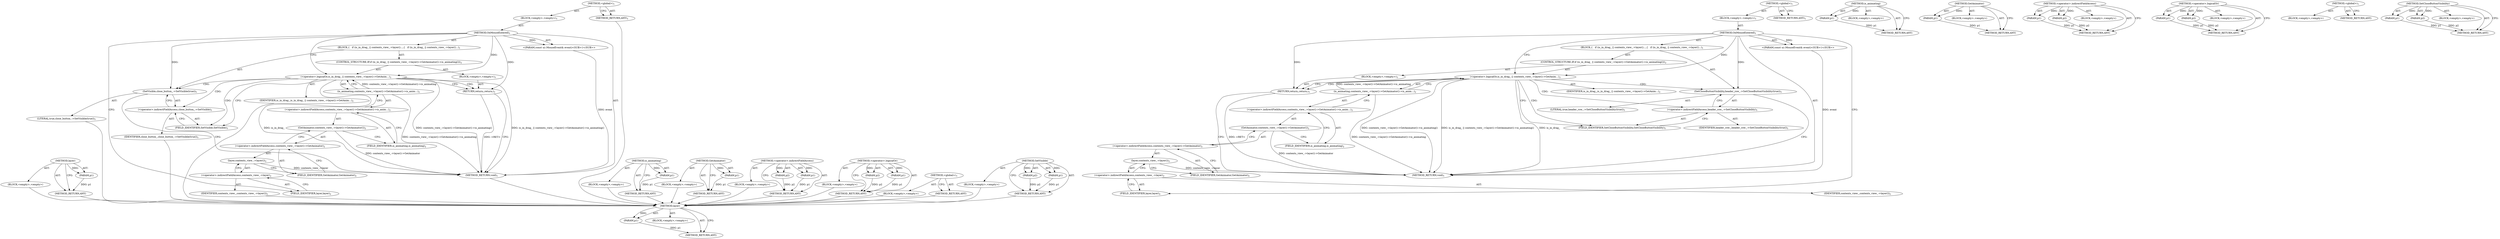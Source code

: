 digraph "SetCloseButtonVisibility" {
vulnerable_68 [label=<(METHOD,layer)>];
vulnerable_69 [label=<(PARAM,p1)>];
vulnerable_70 [label=<(BLOCK,&lt;empty&gt;,&lt;empty&gt;)>];
vulnerable_71 [label=<(METHOD_RETURN,ANY)>];
vulnerable_6 [label=<(METHOD,&lt;global&gt;)<SUB>1</SUB>>];
vulnerable_7 [label=<(BLOCK,&lt;empty&gt;,&lt;empty&gt;)<SUB>1</SUB>>];
vulnerable_8 [label=<(METHOD,OnMouseEntered)<SUB>1</SUB>>];
vulnerable_9 [label="<(PARAM,const ui::MouseEvent&amp; event)<SUB>1</SUB>>"];
vulnerable_10 [label=<(BLOCK,{
   if (is_in_drag_ || contents_view_-&gt;layer()...,{
   if (is_in_drag_ || contents_view_-&gt;layer()...)<SUB>1</SUB>>];
vulnerable_11 [label=<(CONTROL_STRUCTURE,IF,if (is_in_drag_ || contents_view_-&gt;layer()-&gt;GetAnimator()-&gt;is_animating()))<SUB>2</SUB>>];
vulnerable_12 [label=<(&lt;operator&gt;.logicalOr,is_in_drag_ || contents_view_-&gt;layer()-&gt;GetAnim...)<SUB>2</SUB>>];
vulnerable_13 [label=<(IDENTIFIER,is_in_drag_,is_in_drag_ || contents_view_-&gt;layer()-&gt;GetAnim...)<SUB>2</SUB>>];
vulnerable_14 [label=<(is_animating,contents_view_-&gt;layer()-&gt;GetAnimator()-&gt;is_anim...)<SUB>2</SUB>>];
vulnerable_15 [label=<(&lt;operator&gt;.indirectFieldAccess,contents_view_-&gt;layer()-&gt;GetAnimator()-&gt;is_anim...)<SUB>2</SUB>>];
vulnerable_16 [label=<(GetAnimator,contents_view_-&gt;layer()-&gt;GetAnimator())<SUB>2</SUB>>];
vulnerable_17 [label=<(&lt;operator&gt;.indirectFieldAccess,contents_view_-&gt;layer()-&gt;GetAnimator)<SUB>2</SUB>>];
vulnerable_18 [label=<(layer,contents_view_-&gt;layer())<SUB>2</SUB>>];
vulnerable_19 [label=<(&lt;operator&gt;.indirectFieldAccess,contents_view_-&gt;layer)<SUB>2</SUB>>];
vulnerable_20 [label=<(IDENTIFIER,contents_view_,contents_view_-&gt;layer())<SUB>2</SUB>>];
vulnerable_21 [label=<(FIELD_IDENTIFIER,layer,layer)<SUB>2</SUB>>];
vulnerable_22 [label=<(FIELD_IDENTIFIER,GetAnimator,GetAnimator)<SUB>2</SUB>>];
vulnerable_23 [label=<(FIELD_IDENTIFIER,is_animating,is_animating)<SUB>2</SUB>>];
vulnerable_24 [label=<(BLOCK,&lt;empty&gt;,&lt;empty&gt;)<SUB>3</SUB>>];
vulnerable_25 [label=<(RETURN,return;,return;)<SUB>3</SUB>>];
vulnerable_26 [label=<(SetVisible,close_button_-&gt;SetVisible(true))<SUB>5</SUB>>];
vulnerable_27 [label=<(&lt;operator&gt;.indirectFieldAccess,close_button_-&gt;SetVisible)<SUB>5</SUB>>];
vulnerable_28 [label=<(IDENTIFIER,close_button_,close_button_-&gt;SetVisible(true))<SUB>5</SUB>>];
vulnerable_29 [label=<(FIELD_IDENTIFIER,SetVisible,SetVisible)<SUB>5</SUB>>];
vulnerable_30 [label=<(LITERAL,true,close_button_-&gt;SetVisible(true))<SUB>5</SUB>>];
vulnerable_31 [label=<(METHOD_RETURN,void)<SUB>1</SUB>>];
vulnerable_33 [label=<(METHOD_RETURN,ANY)<SUB>1</SUB>>];
vulnerable_55 [label=<(METHOD,is_animating)>];
vulnerable_56 [label=<(PARAM,p1)>];
vulnerable_57 [label=<(BLOCK,&lt;empty&gt;,&lt;empty&gt;)>];
vulnerable_58 [label=<(METHOD_RETURN,ANY)>];
vulnerable_64 [label=<(METHOD,GetAnimator)>];
vulnerable_65 [label=<(PARAM,p1)>];
vulnerable_66 [label=<(BLOCK,&lt;empty&gt;,&lt;empty&gt;)>];
vulnerable_67 [label=<(METHOD_RETURN,ANY)>];
vulnerable_59 [label=<(METHOD,&lt;operator&gt;.indirectFieldAccess)>];
vulnerable_60 [label=<(PARAM,p1)>];
vulnerable_61 [label=<(PARAM,p2)>];
vulnerable_62 [label=<(BLOCK,&lt;empty&gt;,&lt;empty&gt;)>];
vulnerable_63 [label=<(METHOD_RETURN,ANY)>];
vulnerable_50 [label=<(METHOD,&lt;operator&gt;.logicalOr)>];
vulnerable_51 [label=<(PARAM,p1)>];
vulnerable_52 [label=<(PARAM,p2)>];
vulnerable_53 [label=<(BLOCK,&lt;empty&gt;,&lt;empty&gt;)>];
vulnerable_54 [label=<(METHOD_RETURN,ANY)>];
vulnerable_44 [label=<(METHOD,&lt;global&gt;)<SUB>1</SUB>>];
vulnerable_45 [label=<(BLOCK,&lt;empty&gt;,&lt;empty&gt;)>];
vulnerable_46 [label=<(METHOD_RETURN,ANY)>];
vulnerable_72 [label=<(METHOD,SetVisible)>];
vulnerable_73 [label=<(PARAM,p1)>];
vulnerable_74 [label=<(PARAM,p2)>];
vulnerable_75 [label=<(BLOCK,&lt;empty&gt;,&lt;empty&gt;)>];
vulnerable_76 [label=<(METHOD_RETURN,ANY)>];
fixed_68 [label=<(METHOD,layer)>];
fixed_69 [label=<(PARAM,p1)>];
fixed_70 [label=<(BLOCK,&lt;empty&gt;,&lt;empty&gt;)>];
fixed_71 [label=<(METHOD_RETURN,ANY)>];
fixed_6 [label=<(METHOD,&lt;global&gt;)<SUB>1</SUB>>];
fixed_7 [label=<(BLOCK,&lt;empty&gt;,&lt;empty&gt;)<SUB>1</SUB>>];
fixed_8 [label=<(METHOD,OnMouseEntered)<SUB>1</SUB>>];
fixed_9 [label="<(PARAM,const ui::MouseEvent&amp; event)<SUB>1</SUB>>"];
fixed_10 [label=<(BLOCK,{
   if (is_in_drag_ || contents_view_-&gt;layer()...,{
   if (is_in_drag_ || contents_view_-&gt;layer()...)<SUB>1</SUB>>];
fixed_11 [label=<(CONTROL_STRUCTURE,IF,if (is_in_drag_ || contents_view_-&gt;layer()-&gt;GetAnimator()-&gt;is_animating()))<SUB>2</SUB>>];
fixed_12 [label=<(&lt;operator&gt;.logicalOr,is_in_drag_ || contents_view_-&gt;layer()-&gt;GetAnim...)<SUB>2</SUB>>];
fixed_13 [label=<(IDENTIFIER,is_in_drag_,is_in_drag_ || contents_view_-&gt;layer()-&gt;GetAnim...)<SUB>2</SUB>>];
fixed_14 [label=<(is_animating,contents_view_-&gt;layer()-&gt;GetAnimator()-&gt;is_anim...)<SUB>2</SUB>>];
fixed_15 [label=<(&lt;operator&gt;.indirectFieldAccess,contents_view_-&gt;layer()-&gt;GetAnimator()-&gt;is_anim...)<SUB>2</SUB>>];
fixed_16 [label=<(GetAnimator,contents_view_-&gt;layer()-&gt;GetAnimator())<SUB>2</SUB>>];
fixed_17 [label=<(&lt;operator&gt;.indirectFieldAccess,contents_view_-&gt;layer()-&gt;GetAnimator)<SUB>2</SUB>>];
fixed_18 [label=<(layer,contents_view_-&gt;layer())<SUB>2</SUB>>];
fixed_19 [label=<(&lt;operator&gt;.indirectFieldAccess,contents_view_-&gt;layer)<SUB>2</SUB>>];
fixed_20 [label=<(IDENTIFIER,contents_view_,contents_view_-&gt;layer())<SUB>2</SUB>>];
fixed_21 [label=<(FIELD_IDENTIFIER,layer,layer)<SUB>2</SUB>>];
fixed_22 [label=<(FIELD_IDENTIFIER,GetAnimator,GetAnimator)<SUB>2</SUB>>];
fixed_23 [label=<(FIELD_IDENTIFIER,is_animating,is_animating)<SUB>2</SUB>>];
fixed_24 [label=<(BLOCK,&lt;empty&gt;,&lt;empty&gt;)<SUB>3</SUB>>];
fixed_25 [label=<(RETURN,return;,return;)<SUB>3</SUB>>];
fixed_26 [label=<(SetCloseButtonVisibility,header_row_-&gt;SetCloseButtonVisibility(true))<SUB>5</SUB>>];
fixed_27 [label=<(&lt;operator&gt;.indirectFieldAccess,header_row_-&gt;SetCloseButtonVisibility)<SUB>5</SUB>>];
fixed_28 [label=<(IDENTIFIER,header_row_,header_row_-&gt;SetCloseButtonVisibility(true))<SUB>5</SUB>>];
fixed_29 [label=<(FIELD_IDENTIFIER,SetCloseButtonVisibility,SetCloseButtonVisibility)<SUB>5</SUB>>];
fixed_30 [label=<(LITERAL,true,header_row_-&gt;SetCloseButtonVisibility(true))<SUB>5</SUB>>];
fixed_31 [label=<(METHOD_RETURN,void)<SUB>1</SUB>>];
fixed_33 [label=<(METHOD_RETURN,ANY)<SUB>1</SUB>>];
fixed_55 [label=<(METHOD,is_animating)>];
fixed_56 [label=<(PARAM,p1)>];
fixed_57 [label=<(BLOCK,&lt;empty&gt;,&lt;empty&gt;)>];
fixed_58 [label=<(METHOD_RETURN,ANY)>];
fixed_64 [label=<(METHOD,GetAnimator)>];
fixed_65 [label=<(PARAM,p1)>];
fixed_66 [label=<(BLOCK,&lt;empty&gt;,&lt;empty&gt;)>];
fixed_67 [label=<(METHOD_RETURN,ANY)>];
fixed_59 [label=<(METHOD,&lt;operator&gt;.indirectFieldAccess)>];
fixed_60 [label=<(PARAM,p1)>];
fixed_61 [label=<(PARAM,p2)>];
fixed_62 [label=<(BLOCK,&lt;empty&gt;,&lt;empty&gt;)>];
fixed_63 [label=<(METHOD_RETURN,ANY)>];
fixed_50 [label=<(METHOD,&lt;operator&gt;.logicalOr)>];
fixed_51 [label=<(PARAM,p1)>];
fixed_52 [label=<(PARAM,p2)>];
fixed_53 [label=<(BLOCK,&lt;empty&gt;,&lt;empty&gt;)>];
fixed_54 [label=<(METHOD_RETURN,ANY)>];
fixed_44 [label=<(METHOD,&lt;global&gt;)<SUB>1</SUB>>];
fixed_45 [label=<(BLOCK,&lt;empty&gt;,&lt;empty&gt;)>];
fixed_46 [label=<(METHOD_RETURN,ANY)>];
fixed_72 [label=<(METHOD,SetCloseButtonVisibility)>];
fixed_73 [label=<(PARAM,p1)>];
fixed_74 [label=<(PARAM,p2)>];
fixed_75 [label=<(BLOCK,&lt;empty&gt;,&lt;empty&gt;)>];
fixed_76 [label=<(METHOD_RETURN,ANY)>];
vulnerable_68 -> vulnerable_69  [key=0, label="AST: "];
vulnerable_68 -> vulnerable_69  [key=1, label="DDG: "];
vulnerable_68 -> vulnerable_70  [key=0, label="AST: "];
vulnerable_68 -> vulnerable_71  [key=0, label="AST: "];
vulnerable_68 -> vulnerable_71  [key=1, label="CFG: "];
vulnerable_69 -> vulnerable_71  [key=0, label="DDG: p1"];
vulnerable_70 -> fixed_68  [key=0];
vulnerable_71 -> fixed_68  [key=0];
vulnerable_6 -> vulnerable_7  [key=0, label="AST: "];
vulnerable_6 -> vulnerable_33  [key=0, label="AST: "];
vulnerable_6 -> vulnerable_33  [key=1, label="CFG: "];
vulnerable_7 -> vulnerable_8  [key=0, label="AST: "];
vulnerable_8 -> vulnerable_9  [key=0, label="AST: "];
vulnerable_8 -> vulnerable_9  [key=1, label="DDG: "];
vulnerable_8 -> vulnerable_10  [key=0, label="AST: "];
vulnerable_8 -> vulnerable_31  [key=0, label="AST: "];
vulnerable_8 -> vulnerable_12  [key=0, label="CFG: "];
vulnerable_8 -> vulnerable_12  [key=1, label="DDG: "];
vulnerable_8 -> vulnerable_21  [key=0, label="CFG: "];
vulnerable_8 -> vulnerable_26  [key=0, label="DDG: "];
vulnerable_8 -> vulnerable_25  [key=0, label="DDG: "];
vulnerable_9 -> vulnerable_31  [key=0, label="DDG: event"];
vulnerable_10 -> vulnerable_11  [key=0, label="AST: "];
vulnerable_10 -> vulnerable_26  [key=0, label="AST: "];
vulnerable_11 -> vulnerable_12  [key=0, label="AST: "];
vulnerable_11 -> vulnerable_24  [key=0, label="AST: "];
vulnerable_12 -> vulnerable_13  [key=0, label="AST: "];
vulnerable_12 -> vulnerable_14  [key=0, label="AST: "];
vulnerable_12 -> vulnerable_25  [key=0, label="CFG: "];
vulnerable_12 -> vulnerable_25  [key=1, label="CDG: "];
vulnerable_12 -> vulnerable_29  [key=0, label="CFG: "];
vulnerable_12 -> vulnerable_29  [key=1, label="CDG: "];
vulnerable_12 -> vulnerable_31  [key=0, label="DDG: contents_view_-&gt;layer()-&gt;GetAnimator()-&gt;is_animating()"];
vulnerable_12 -> vulnerable_31  [key=1, label="DDG: is_in_drag_ || contents_view_-&gt;layer()-&gt;GetAnimator()-&gt;is_animating()"];
vulnerable_12 -> vulnerable_31  [key=2, label="DDG: is_in_drag_"];
vulnerable_12 -> vulnerable_26  [key=0, label="CDG: "];
vulnerable_12 -> vulnerable_27  [key=0, label="CDG: "];
vulnerable_13 -> fixed_68  [key=0];
vulnerable_14 -> vulnerable_15  [key=0, label="AST: "];
vulnerable_14 -> vulnerable_12  [key=0, label="CFG: "];
vulnerable_14 -> vulnerable_12  [key=1, label="DDG: contents_view_-&gt;layer()-&gt;GetAnimator()-&gt;is_animating"];
vulnerable_14 -> vulnerable_31  [key=0, label="DDG: contents_view_-&gt;layer()-&gt;GetAnimator()-&gt;is_animating"];
vulnerable_15 -> vulnerable_16  [key=0, label="AST: "];
vulnerable_15 -> vulnerable_23  [key=0, label="AST: "];
vulnerable_15 -> vulnerable_14  [key=0, label="CFG: "];
vulnerable_16 -> vulnerable_17  [key=0, label="AST: "];
vulnerable_16 -> vulnerable_23  [key=0, label="CFG: "];
vulnerable_16 -> vulnerable_31  [key=0, label="DDG: contents_view_-&gt;layer()-&gt;GetAnimator"];
vulnerable_17 -> vulnerable_18  [key=0, label="AST: "];
vulnerable_17 -> vulnerable_22  [key=0, label="AST: "];
vulnerable_17 -> vulnerable_16  [key=0, label="CFG: "];
vulnerable_18 -> vulnerable_19  [key=0, label="AST: "];
vulnerable_18 -> vulnerable_22  [key=0, label="CFG: "];
vulnerable_18 -> vulnerable_31  [key=0, label="DDG: contents_view_-&gt;layer"];
vulnerable_19 -> vulnerable_20  [key=0, label="AST: "];
vulnerable_19 -> vulnerable_21  [key=0, label="AST: "];
vulnerable_19 -> vulnerable_18  [key=0, label="CFG: "];
vulnerable_20 -> fixed_68  [key=0];
vulnerable_21 -> vulnerable_19  [key=0, label="CFG: "];
vulnerable_22 -> vulnerable_17  [key=0, label="CFG: "];
vulnerable_23 -> vulnerable_15  [key=0, label="CFG: "];
vulnerable_24 -> vulnerable_25  [key=0, label="AST: "];
vulnerable_25 -> vulnerable_31  [key=0, label="CFG: "];
vulnerable_25 -> vulnerable_31  [key=1, label="DDG: &lt;RET&gt;"];
vulnerable_26 -> vulnerable_27  [key=0, label="AST: "];
vulnerable_26 -> vulnerable_30  [key=0, label="AST: "];
vulnerable_26 -> vulnerable_31  [key=0, label="CFG: "];
vulnerable_27 -> vulnerable_28  [key=0, label="AST: "];
vulnerable_27 -> vulnerable_29  [key=0, label="AST: "];
vulnerable_27 -> vulnerable_26  [key=0, label="CFG: "];
vulnerable_28 -> fixed_68  [key=0];
vulnerable_29 -> vulnerable_27  [key=0, label="CFG: "];
vulnerable_30 -> fixed_68  [key=0];
vulnerable_31 -> fixed_68  [key=0];
vulnerable_33 -> fixed_68  [key=0];
vulnerable_55 -> vulnerable_56  [key=0, label="AST: "];
vulnerable_55 -> vulnerable_56  [key=1, label="DDG: "];
vulnerable_55 -> vulnerable_57  [key=0, label="AST: "];
vulnerable_55 -> vulnerable_58  [key=0, label="AST: "];
vulnerable_55 -> vulnerable_58  [key=1, label="CFG: "];
vulnerable_56 -> vulnerable_58  [key=0, label="DDG: p1"];
vulnerable_57 -> fixed_68  [key=0];
vulnerable_58 -> fixed_68  [key=0];
vulnerable_64 -> vulnerable_65  [key=0, label="AST: "];
vulnerable_64 -> vulnerable_65  [key=1, label="DDG: "];
vulnerable_64 -> vulnerable_66  [key=0, label="AST: "];
vulnerable_64 -> vulnerable_67  [key=0, label="AST: "];
vulnerable_64 -> vulnerable_67  [key=1, label="CFG: "];
vulnerable_65 -> vulnerable_67  [key=0, label="DDG: p1"];
vulnerable_66 -> fixed_68  [key=0];
vulnerable_67 -> fixed_68  [key=0];
vulnerable_59 -> vulnerable_60  [key=0, label="AST: "];
vulnerable_59 -> vulnerable_60  [key=1, label="DDG: "];
vulnerable_59 -> vulnerable_62  [key=0, label="AST: "];
vulnerable_59 -> vulnerable_61  [key=0, label="AST: "];
vulnerable_59 -> vulnerable_61  [key=1, label="DDG: "];
vulnerable_59 -> vulnerable_63  [key=0, label="AST: "];
vulnerable_59 -> vulnerable_63  [key=1, label="CFG: "];
vulnerable_60 -> vulnerable_63  [key=0, label="DDG: p1"];
vulnerable_61 -> vulnerable_63  [key=0, label="DDG: p2"];
vulnerable_62 -> fixed_68  [key=0];
vulnerable_63 -> fixed_68  [key=0];
vulnerable_50 -> vulnerable_51  [key=0, label="AST: "];
vulnerable_50 -> vulnerable_51  [key=1, label="DDG: "];
vulnerable_50 -> vulnerable_53  [key=0, label="AST: "];
vulnerable_50 -> vulnerable_52  [key=0, label="AST: "];
vulnerable_50 -> vulnerable_52  [key=1, label="DDG: "];
vulnerable_50 -> vulnerable_54  [key=0, label="AST: "];
vulnerable_50 -> vulnerable_54  [key=1, label="CFG: "];
vulnerable_51 -> vulnerable_54  [key=0, label="DDG: p1"];
vulnerable_52 -> vulnerable_54  [key=0, label="DDG: p2"];
vulnerable_53 -> fixed_68  [key=0];
vulnerable_54 -> fixed_68  [key=0];
vulnerable_44 -> vulnerable_45  [key=0, label="AST: "];
vulnerable_44 -> vulnerable_46  [key=0, label="AST: "];
vulnerable_44 -> vulnerable_46  [key=1, label="CFG: "];
vulnerable_45 -> fixed_68  [key=0];
vulnerable_46 -> fixed_68  [key=0];
vulnerable_72 -> vulnerable_73  [key=0, label="AST: "];
vulnerable_72 -> vulnerable_73  [key=1, label="DDG: "];
vulnerable_72 -> vulnerable_75  [key=0, label="AST: "];
vulnerable_72 -> vulnerable_74  [key=0, label="AST: "];
vulnerable_72 -> vulnerable_74  [key=1, label="DDG: "];
vulnerable_72 -> vulnerable_76  [key=0, label="AST: "];
vulnerable_72 -> vulnerable_76  [key=1, label="CFG: "];
vulnerable_73 -> vulnerable_76  [key=0, label="DDG: p1"];
vulnerable_74 -> vulnerable_76  [key=0, label="DDG: p2"];
vulnerable_75 -> fixed_68  [key=0];
vulnerable_76 -> fixed_68  [key=0];
fixed_68 -> fixed_69  [key=0, label="AST: "];
fixed_68 -> fixed_69  [key=1, label="DDG: "];
fixed_68 -> fixed_70  [key=0, label="AST: "];
fixed_68 -> fixed_71  [key=0, label="AST: "];
fixed_68 -> fixed_71  [key=1, label="CFG: "];
fixed_69 -> fixed_71  [key=0, label="DDG: p1"];
fixed_6 -> fixed_7  [key=0, label="AST: "];
fixed_6 -> fixed_33  [key=0, label="AST: "];
fixed_6 -> fixed_33  [key=1, label="CFG: "];
fixed_7 -> fixed_8  [key=0, label="AST: "];
fixed_8 -> fixed_9  [key=0, label="AST: "];
fixed_8 -> fixed_9  [key=1, label="DDG: "];
fixed_8 -> fixed_10  [key=0, label="AST: "];
fixed_8 -> fixed_31  [key=0, label="AST: "];
fixed_8 -> fixed_12  [key=0, label="CFG: "];
fixed_8 -> fixed_12  [key=1, label="DDG: "];
fixed_8 -> fixed_21  [key=0, label="CFG: "];
fixed_8 -> fixed_26  [key=0, label="DDG: "];
fixed_8 -> fixed_25  [key=0, label="DDG: "];
fixed_9 -> fixed_31  [key=0, label="DDG: event"];
fixed_10 -> fixed_11  [key=0, label="AST: "];
fixed_10 -> fixed_26  [key=0, label="AST: "];
fixed_11 -> fixed_12  [key=0, label="AST: "];
fixed_11 -> fixed_24  [key=0, label="AST: "];
fixed_12 -> fixed_13  [key=0, label="AST: "];
fixed_12 -> fixed_14  [key=0, label="AST: "];
fixed_12 -> fixed_25  [key=0, label="CFG: "];
fixed_12 -> fixed_25  [key=1, label="CDG: "];
fixed_12 -> fixed_29  [key=0, label="CFG: "];
fixed_12 -> fixed_29  [key=1, label="CDG: "];
fixed_12 -> fixed_31  [key=0, label="DDG: contents_view_-&gt;layer()-&gt;GetAnimator()-&gt;is_animating()"];
fixed_12 -> fixed_31  [key=1, label="DDG: is_in_drag_ || contents_view_-&gt;layer()-&gt;GetAnimator()-&gt;is_animating()"];
fixed_12 -> fixed_31  [key=2, label="DDG: is_in_drag_"];
fixed_12 -> fixed_26  [key=0, label="CDG: "];
fixed_12 -> fixed_27  [key=0, label="CDG: "];
fixed_14 -> fixed_15  [key=0, label="AST: "];
fixed_14 -> fixed_12  [key=0, label="CFG: "];
fixed_14 -> fixed_12  [key=1, label="DDG: contents_view_-&gt;layer()-&gt;GetAnimator()-&gt;is_animating"];
fixed_14 -> fixed_31  [key=0, label="DDG: contents_view_-&gt;layer()-&gt;GetAnimator()-&gt;is_animating"];
fixed_15 -> fixed_16  [key=0, label="AST: "];
fixed_15 -> fixed_23  [key=0, label="AST: "];
fixed_15 -> fixed_14  [key=0, label="CFG: "];
fixed_16 -> fixed_17  [key=0, label="AST: "];
fixed_16 -> fixed_23  [key=0, label="CFG: "];
fixed_16 -> fixed_31  [key=0, label="DDG: contents_view_-&gt;layer()-&gt;GetAnimator"];
fixed_17 -> fixed_18  [key=0, label="AST: "];
fixed_17 -> fixed_22  [key=0, label="AST: "];
fixed_17 -> fixed_16  [key=0, label="CFG: "];
fixed_18 -> fixed_19  [key=0, label="AST: "];
fixed_18 -> fixed_22  [key=0, label="CFG: "];
fixed_18 -> fixed_31  [key=0, label="DDG: contents_view_-&gt;layer"];
fixed_19 -> fixed_20  [key=0, label="AST: "];
fixed_19 -> fixed_21  [key=0, label="AST: "];
fixed_19 -> fixed_18  [key=0, label="CFG: "];
fixed_21 -> fixed_19  [key=0, label="CFG: "];
fixed_22 -> fixed_17  [key=0, label="CFG: "];
fixed_23 -> fixed_15  [key=0, label="CFG: "];
fixed_24 -> fixed_25  [key=0, label="AST: "];
fixed_25 -> fixed_31  [key=0, label="CFG: "];
fixed_25 -> fixed_31  [key=1, label="DDG: &lt;RET&gt;"];
fixed_26 -> fixed_27  [key=0, label="AST: "];
fixed_26 -> fixed_30  [key=0, label="AST: "];
fixed_26 -> fixed_31  [key=0, label="CFG: "];
fixed_27 -> fixed_28  [key=0, label="AST: "];
fixed_27 -> fixed_29  [key=0, label="AST: "];
fixed_27 -> fixed_26  [key=0, label="CFG: "];
fixed_29 -> fixed_27  [key=0, label="CFG: "];
fixed_55 -> fixed_56  [key=0, label="AST: "];
fixed_55 -> fixed_56  [key=1, label="DDG: "];
fixed_55 -> fixed_57  [key=0, label="AST: "];
fixed_55 -> fixed_58  [key=0, label="AST: "];
fixed_55 -> fixed_58  [key=1, label="CFG: "];
fixed_56 -> fixed_58  [key=0, label="DDG: p1"];
fixed_64 -> fixed_65  [key=0, label="AST: "];
fixed_64 -> fixed_65  [key=1, label="DDG: "];
fixed_64 -> fixed_66  [key=0, label="AST: "];
fixed_64 -> fixed_67  [key=0, label="AST: "];
fixed_64 -> fixed_67  [key=1, label="CFG: "];
fixed_65 -> fixed_67  [key=0, label="DDG: p1"];
fixed_59 -> fixed_60  [key=0, label="AST: "];
fixed_59 -> fixed_60  [key=1, label="DDG: "];
fixed_59 -> fixed_62  [key=0, label="AST: "];
fixed_59 -> fixed_61  [key=0, label="AST: "];
fixed_59 -> fixed_61  [key=1, label="DDG: "];
fixed_59 -> fixed_63  [key=0, label="AST: "];
fixed_59 -> fixed_63  [key=1, label="CFG: "];
fixed_60 -> fixed_63  [key=0, label="DDG: p1"];
fixed_61 -> fixed_63  [key=0, label="DDG: p2"];
fixed_50 -> fixed_51  [key=0, label="AST: "];
fixed_50 -> fixed_51  [key=1, label="DDG: "];
fixed_50 -> fixed_53  [key=0, label="AST: "];
fixed_50 -> fixed_52  [key=0, label="AST: "];
fixed_50 -> fixed_52  [key=1, label="DDG: "];
fixed_50 -> fixed_54  [key=0, label="AST: "];
fixed_50 -> fixed_54  [key=1, label="CFG: "];
fixed_51 -> fixed_54  [key=0, label="DDG: p1"];
fixed_52 -> fixed_54  [key=0, label="DDG: p2"];
fixed_44 -> fixed_45  [key=0, label="AST: "];
fixed_44 -> fixed_46  [key=0, label="AST: "];
fixed_44 -> fixed_46  [key=1, label="CFG: "];
fixed_72 -> fixed_73  [key=0, label="AST: "];
fixed_72 -> fixed_73  [key=1, label="DDG: "];
fixed_72 -> fixed_75  [key=0, label="AST: "];
fixed_72 -> fixed_74  [key=0, label="AST: "];
fixed_72 -> fixed_74  [key=1, label="DDG: "];
fixed_72 -> fixed_76  [key=0, label="AST: "];
fixed_72 -> fixed_76  [key=1, label="CFG: "];
fixed_73 -> fixed_76  [key=0, label="DDG: p1"];
fixed_74 -> fixed_76  [key=0, label="DDG: p2"];
}
